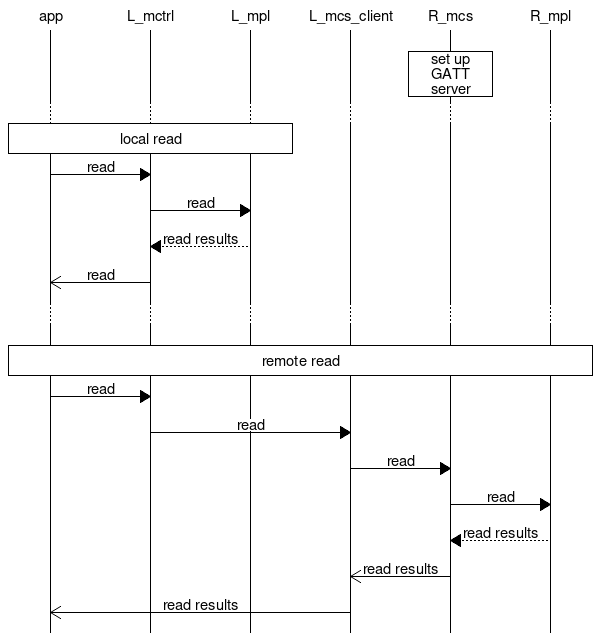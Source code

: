 # Overview over Media Control Service in the VCS pattern

msc {

    app, L_mctrl, L_mpl, L_mcs_client, R_mcs, R_mpl;
    |||;

    R_mcs box R_mcs [ label = "set up GATT server" ];
    ...;

    app box L_mpl [ label = "local read" ];
    app=>L_mctrl [ label = "read" ];
    L_mctrl=>L_mpl [ label = "read" ];
    L_mctrl<<L_mpl  [ label = "read results" ];
    app<<=L_mctrl [ label = "read" ];
    ...;


    |||;
    app box R_mpl [ label = "remote read" ];
    app=>L_mctrl [ label = "read" ];
    L_mctrl=>L_mcs_client [ label = "read" ];
    L_mcs_client=>R_mcs [ label = "read" ];
    R_mcs=>R_mpl [ label = "read" ];
    R_mcs<<R_mpl  [ label = "read results" ];
    L_mcs_client<<=R_mcs  [ label = "read results" ];
    app<<=L_mcs_client  [ label = "read results" ];

}
